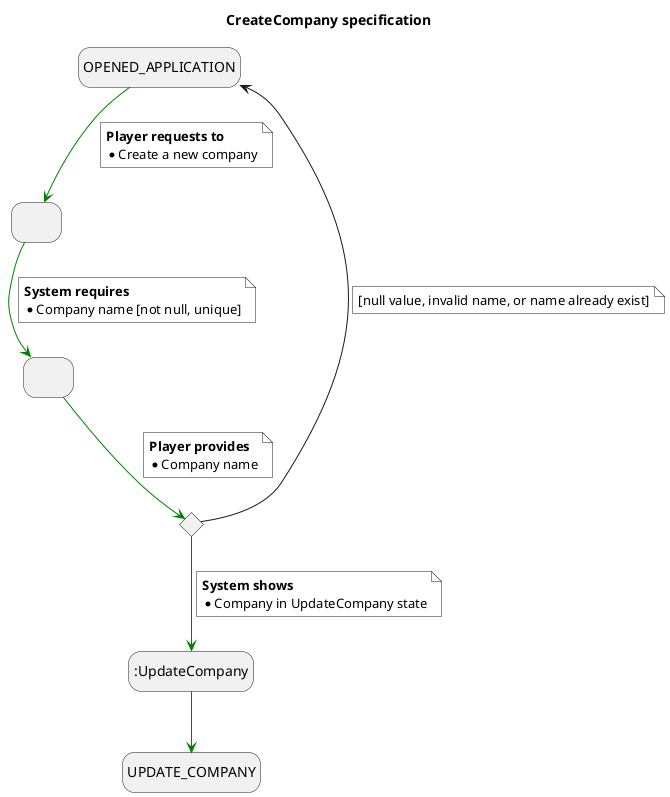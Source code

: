@startuml
title CreateCompany specification
skinparam NoteBackgroundColor white
hide empty description

state creatingCompany as " "
state creatingCompany2 as " "
state CompanyCreated as ":UpdateCompany"
state invalidCompanyName <<choice>>


OPENED_APPLICATION -[#green]-> creatingCompany
note on link #white
  <b>Player requests to
  * Create a new company
end note

creatingCompany -[#green]-> creatingCompany2
note on link
  <b>System requires
  * Company name [not null, unique]
end note

creatingCompany2 -[#green]-> invalidCompanyName
note on link
  <b>Player provides
  * Company name
end note

invalidCompanyName -up-> OPENED_APPLICATION
note on link
  [null value, invalid name, or name already exist]
end note

invalidCompanyName -[#green]-> CompanyCreated
note on link
  <b>System shows
  * Company in UpdateCompany state
end note

CompanyCreated -[#green]-> UPDATE_COMPANY
@enduml